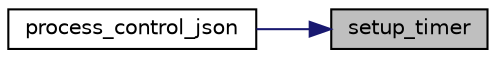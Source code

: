 digraph "setup_timer"
{
 // LATEX_PDF_SIZE
  edge [fontname="Helvetica",fontsize="10",labelfontname="Helvetica",labelfontsize="10"];
  node [fontname="Helvetica",fontsize="10",shape=record];
  rankdir="RL";
  Node1 [label="setup_timer",height=0.2,width=0.4,color="black", fillcolor="grey75", style="filled", fontcolor="black",tooltip="setup_timer Configura un temporizador que se activa periódicamente. Funcionalidad: El argumento perio..."];
  Node1 -> Node2 [dir="back",color="midnightblue",fontsize="10",style="solid",fontname="Helvetica"];
  Node2 [label="process_control_json",height=0.2,width=0.4,color="black", fillcolor="white", style="filled",URL="$tools_8h.html#a1c92f692060555a8a8ce86b4c9fd8053",tooltip="Procesa un JSON para controlar el comportamiento del proceso basado en la configuración."];
}
